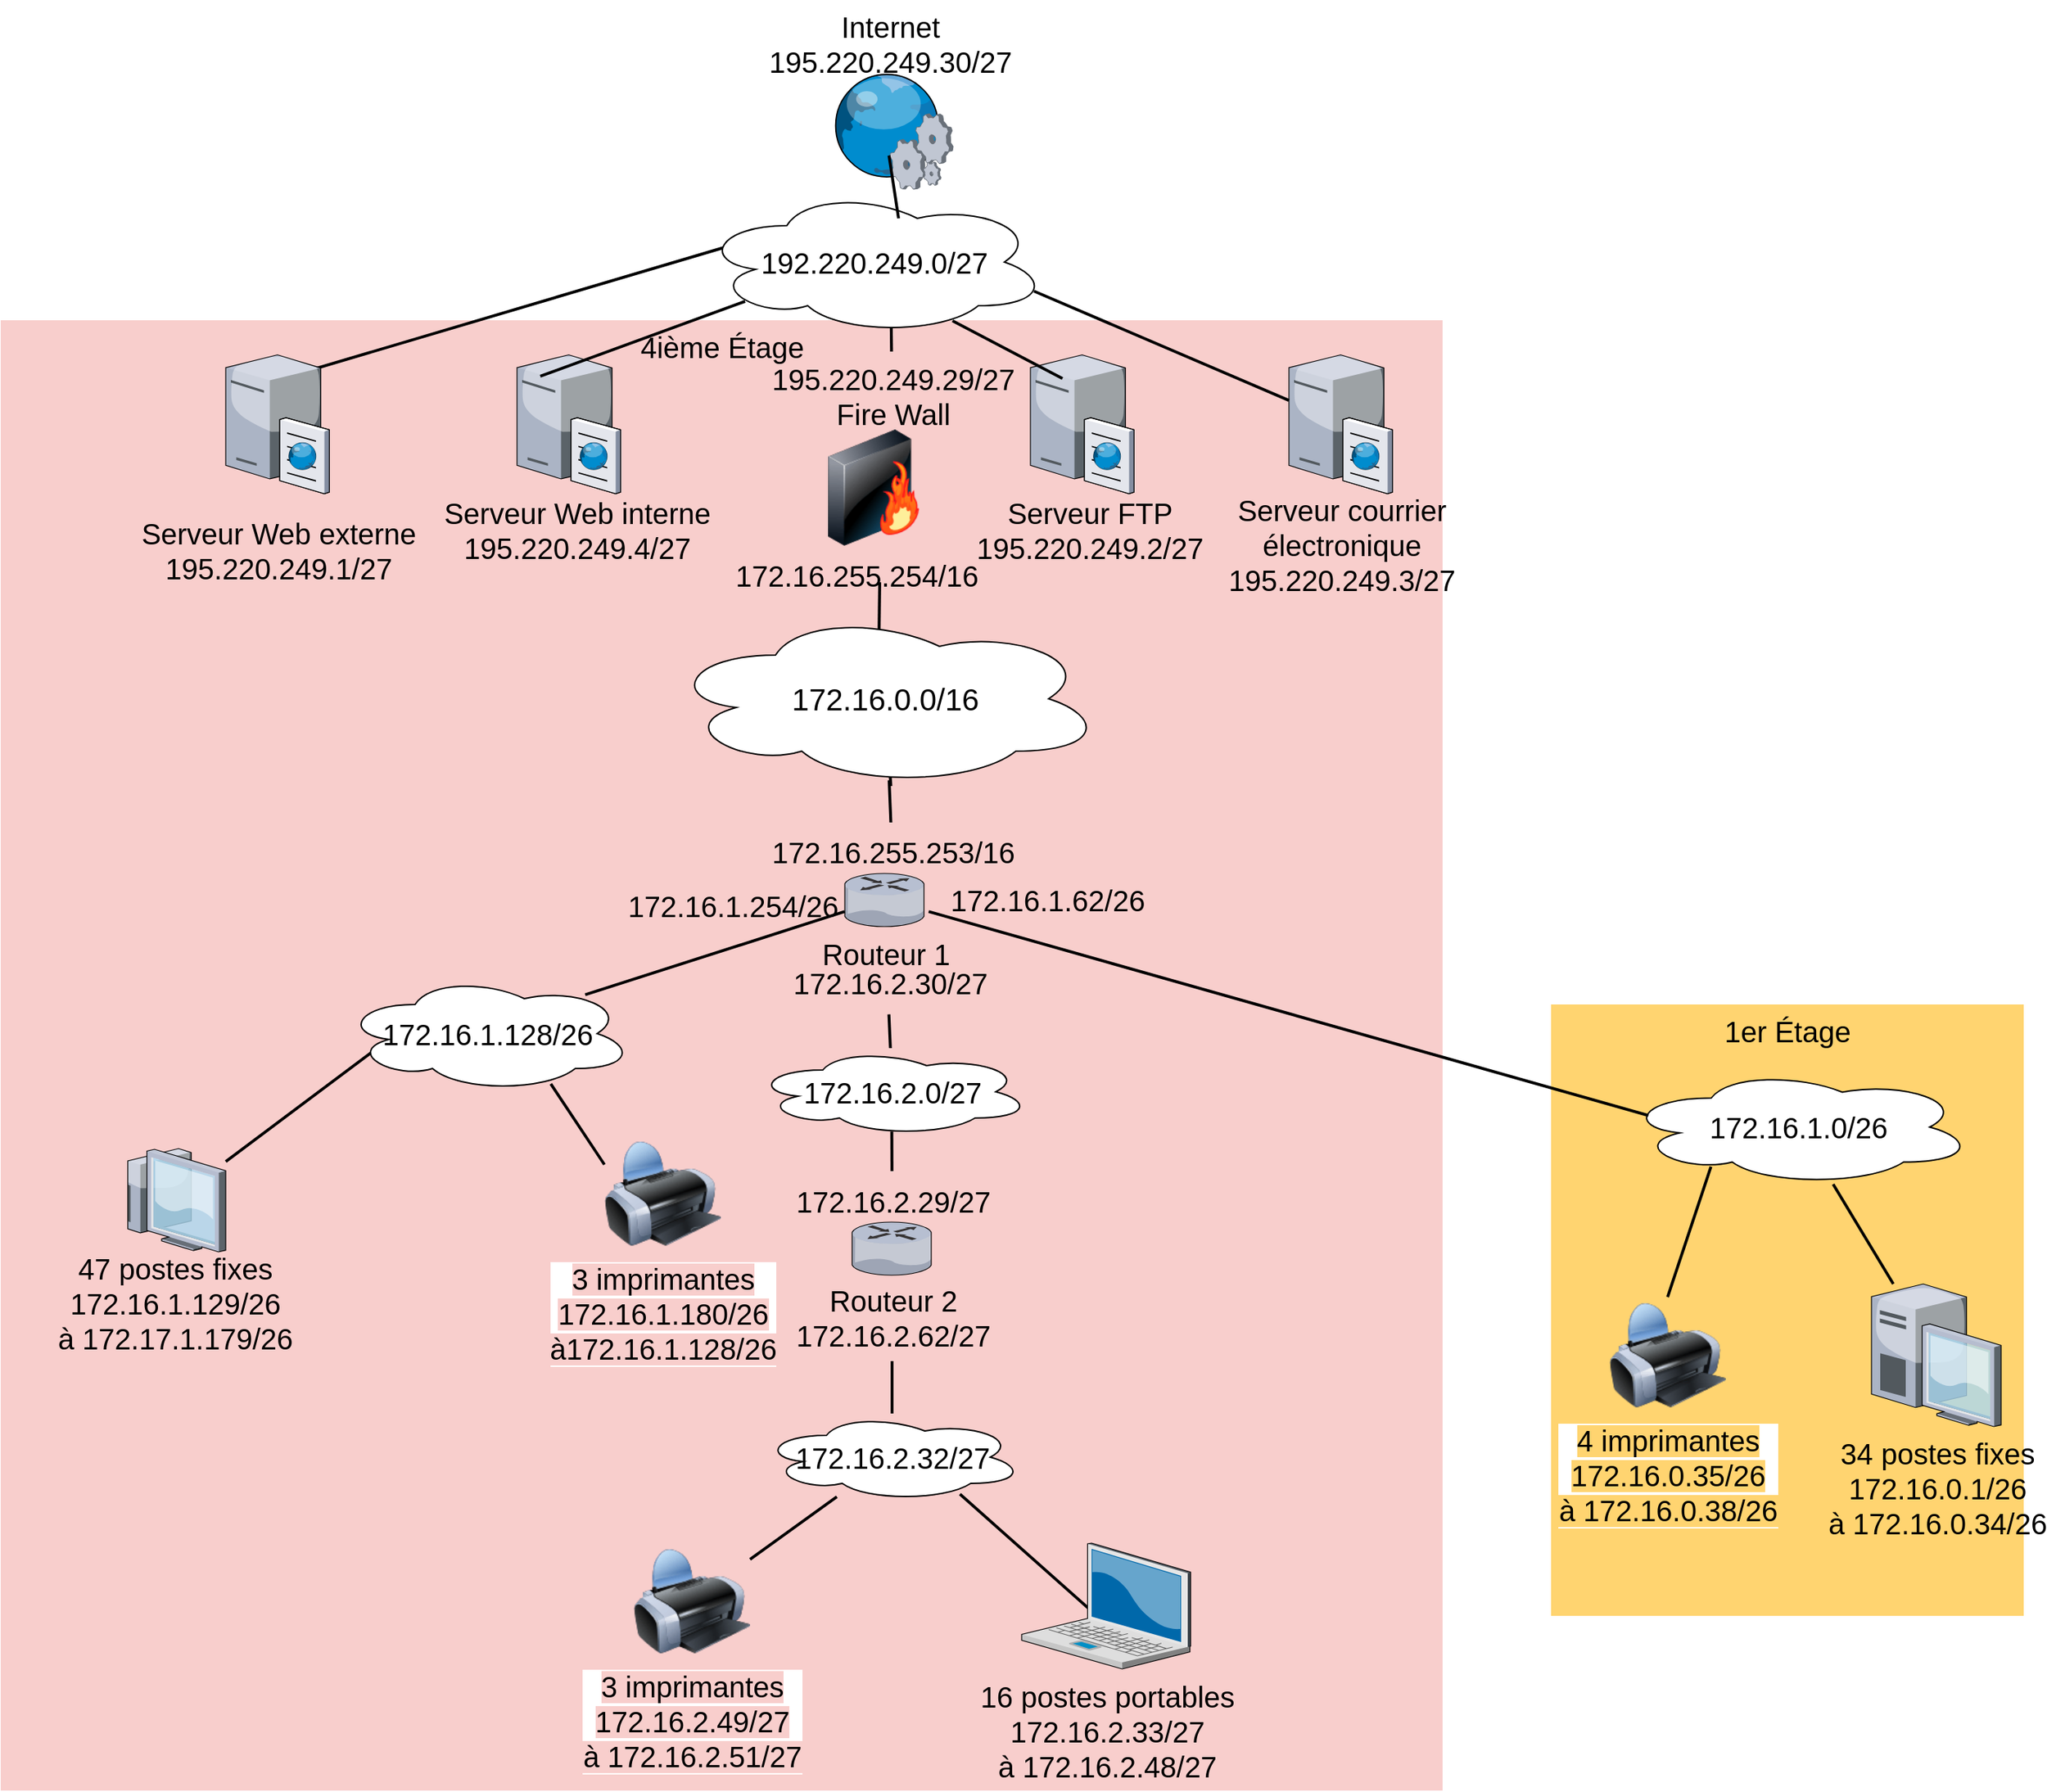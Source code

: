 <mxfile version="21.2.1" type="github">
  <diagram name="Page-1" id="e3a06f82-3646-2815-327d-82caf3d4e204">
    <mxGraphModel dx="860" dy="442" grid="1" gridSize="10" guides="1" tooltips="1" connect="1" arrows="1" fold="1" page="1" pageScale="1.5" pageWidth="1169" pageHeight="826" background="none" math="0" shadow="0">
      <root>
        <mxCell id="0" style=";html=1;" />
        <mxCell id="1" style=";html=1;" parent="0" />
        <mxCell id="qHxnZsuGqMzURwHlTCag-1" value="&lt;font style=&quot;font-size: 20px;&quot;&gt;4ième Étage &lt;/font&gt;" style="whiteSpace=wrap;html=1;fillColor=#f8cecc;fontSize=14;strokeColor=none;verticalAlign=top;" vertex="1" parent="1">
          <mxGeometry x="145.5" y="230" width="990" height="1010" as="geometry" />
        </mxCell>
        <mxCell id="qHxnZsuGqMzURwHlTCag-2" value="&lt;div style=&quot;font-size: 20px;&quot;&gt;&lt;font style=&quot;font-size: 20px;&quot;&gt;1er Étage &lt;br&gt;&lt;/font&gt;&lt;/div&gt;" style="whiteSpace=wrap;html=1;fillColor=#FFD470;gradientColor=none;fontSize=14;strokeColor=none;verticalAlign=top;" vertex="1" parent="1">
          <mxGeometry x="1210" y="700" width="324.5" height="420" as="geometry" />
        </mxCell>
        <mxCell id="qHxnZsuGqMzURwHlTCag-3" value="&lt;div style=&quot;font-size: 20px;&quot;&gt;&lt;font style=&quot;font-size: 20px;&quot;&gt;34 postes fixes&lt;/font&gt;&lt;/div&gt;&lt;div style=&quot;font-size: 20px;&quot;&gt;&lt;font style=&quot;font-size: 20px;&quot;&gt;172.16.0.1/26&lt;/font&gt;&lt;/div&gt;&lt;div style=&quot;font-size: 20px;&quot;&gt;&lt;font style=&quot;font-size: 20px;&quot;&gt;à 172.16.0.34/26&lt;br&gt;&lt;/font&gt;&lt;/div&gt;" style="verticalLabelPosition=bottom;aspect=fixed;html=1;verticalAlign=top;strokeColor=none;shape=mxgraph.citrix.desktop;fillColor=#66B2FF;gradientColor=#0066CC;fontSize=14;" vertex="1" parent="1">
          <mxGeometry x="1430" y="892" width="89" height="98" as="geometry" />
        </mxCell>
        <mxCell id="qHxnZsuGqMzURwHlTCag-4" value="&lt;font style=&quot;font-size: 20px;&quot;&gt;Routeur 1&lt;br&gt;&lt;/font&gt;" style="verticalLabelPosition=bottom;aspect=fixed;html=1;verticalAlign=top;strokeColor=none;shape=mxgraph.citrix.router;fillColor=#66B2FF;gradientColor=#0066CC;fontSize=14;" vertex="1" parent="1">
          <mxGeometry x="725" y="610" width="55" height="36.5" as="geometry" />
        </mxCell>
        <mxCell id="qHxnZsuGqMzURwHlTCag-5" value="" style="verticalLabelPosition=top;aspect=fixed;html=1;verticalAlign=bottom;strokeColor=none;shape=mxgraph.citrix.cache_server;fillColor=#66B2FF;gradientColor=#0066CC;fontSize=14;labelPosition=center;align=center;" vertex="1" parent="1">
          <mxGeometry x="500" y="251.5" width="71" height="97.5" as="geometry" />
        </mxCell>
        <mxCell id="qHxnZsuGqMzURwHlTCag-6" style="edgeStyle=none;rounded=0;html=1;startSize=10;endSize=10;jettySize=auto;orthogonalLoop=1;fontSize=14;endArrow=none;endFill=0;strokeWidth=2;exitX=0.16;exitY=0.55;exitDx=0;exitDy=0;exitPerimeter=0;" edge="1" parent="1" source="qHxnZsuGqMzURwHlTCag-40" target="qHxnZsuGqMzURwHlTCag-9">
          <mxGeometry relative="1" as="geometry">
            <mxPoint x="760" y="940" as="sourcePoint" />
          </mxGeometry>
        </mxCell>
        <mxCell id="qHxnZsuGqMzURwHlTCag-7" style="edgeStyle=none;rounded=0;html=1;startSize=10;endSize=10;jettySize=auto;orthogonalLoop=1;fontSize=14;endArrow=none;endFill=0;strokeWidth=2;entryX=0.482;entryY=0.621;entryDx=0;entryDy=0;entryPerimeter=0;exitX=0.759;exitY=0.922;exitDx=0;exitDy=0;exitPerimeter=0;" edge="1" parent="1" source="qHxnZsuGqMzURwHlTCag-56" target="qHxnZsuGqMzURwHlTCag-18">
          <mxGeometry relative="1" as="geometry">
            <mxPoint x="1359" y="433.9" as="targetPoint" />
            <mxPoint x="880" y="1150" as="sourcePoint" />
          </mxGeometry>
        </mxCell>
        <mxCell id="qHxnZsuGqMzURwHlTCag-8" style="edgeStyle=none;rounded=0;html=1;startSize=10;endSize=10;jettySize=auto;orthogonalLoop=1;fontSize=14;endArrow=none;endFill=0;strokeWidth=2;entryX=0.451;entryY=0.21;entryDx=0;entryDy=0;entryPerimeter=0;exitX=0.07;exitY=0.4;exitDx=0;exitDy=0;exitPerimeter=0;" edge="1" parent="1" source="qHxnZsuGqMzURwHlTCag-24" target="qHxnZsuGqMzURwHlTCag-12">
          <mxGeometry relative="1" as="geometry">
            <mxPoint x="1437" y="532.83" as="targetPoint" />
            <mxPoint x="640" y="250" as="sourcePoint" />
          </mxGeometry>
        </mxCell>
        <mxCell id="qHxnZsuGqMzURwHlTCag-9" value="" style="verticalLabelPosition=top;aspect=fixed;html=1;verticalAlign=bottom;strokeColor=none;shape=mxgraph.citrix.thin_client;fillColor=#66B2FF;gradientColor=#0066CC;fontSize=14;labelPosition=center;align=center;" vertex="1" parent="1">
          <mxGeometry x="229" y="799" width="71" height="71" as="geometry" />
        </mxCell>
        <mxCell id="qHxnZsuGqMzURwHlTCag-10" style="edgeStyle=none;rounded=0;html=1;startSize=10;endSize=10;jettySize=auto;orthogonalLoop=1;fontSize=14;endArrow=none;endFill=0;strokeWidth=2;exitX=0.55;exitY=0.95;exitDx=0;exitDy=0;exitPerimeter=0;" edge="1" parent="1" source="qHxnZsuGqMzURwHlTCag-24" target="qHxnZsuGqMzURwHlTCag-33">
          <mxGeometry relative="1" as="geometry">
            <mxPoint x="758" y="310" as="sourcePoint" />
            <mxPoint x="752" y="330" as="targetPoint" />
          </mxGeometry>
        </mxCell>
        <mxCell id="qHxnZsuGqMzURwHlTCag-11" value="" style="verticalLabelPosition=bottom;aspect=fixed;html=1;verticalAlign=top;strokeColor=none;shape=mxgraph.citrix.web_service;fillColor=#66B2FF;gradientColor=#0066CC;fontSize=14;rotation=0;" vertex="1" parent="1">
          <mxGeometry x="715.5" y="60" width="84" height="80" as="geometry" />
        </mxCell>
        <mxCell id="qHxnZsuGqMzURwHlTCag-12" value="" style="verticalLabelPosition=top;aspect=fixed;html=1;verticalAlign=bottom;strokeColor=none;shape=mxgraph.citrix.cache_server;fillColor=#66B2FF;gradientColor=#0066CC;fontSize=14;labelPosition=center;align=center;" vertex="1" parent="1">
          <mxGeometry x="300" y="251.5" width="71" height="97.5" as="geometry" />
        </mxCell>
        <mxCell id="qHxnZsuGqMzURwHlTCag-13" value="" style="verticalLabelPosition=top;aspect=fixed;html=1;verticalAlign=bottom;strokeColor=none;shape=mxgraph.citrix.cache_server;fillColor=#66B2FF;gradientColor=#0066CC;fontSize=14;labelPosition=center;align=center;" vertex="1" parent="1">
          <mxGeometry x="852.5" y="251.5" width="71" height="97.5" as="geometry" />
        </mxCell>
        <mxCell id="qHxnZsuGqMzURwHlTCag-14" value="" style="verticalLabelPosition=top;aspect=fixed;html=1;verticalAlign=bottom;strokeColor=none;shape=mxgraph.citrix.cache_server;fillColor=#66B2FF;gradientColor=#0066CC;fontSize=14;labelPosition=center;align=center;" vertex="1" parent="1">
          <mxGeometry x="1030" y="251.5" width="71" height="97.5" as="geometry" />
        </mxCell>
        <mxCell id="qHxnZsuGqMzURwHlTCag-15" style="edgeStyle=none;rounded=0;html=1;startSize=10;endSize=10;jettySize=auto;orthogonalLoop=1;fontSize=14;endArrow=none;endFill=0;strokeWidth=2;entryX=0.225;entryY=0.174;entryDx=0;entryDy=0;entryPerimeter=0;exitX=0.13;exitY=0.77;exitDx=0;exitDy=0;exitPerimeter=0;" edge="1" parent="1" source="qHxnZsuGqMzURwHlTCag-24" target="qHxnZsuGqMzURwHlTCag-5">
          <mxGeometry relative="1" as="geometry">
            <mxPoint x="680" y="290" as="sourcePoint" />
            <mxPoint x="1217" y="711" as="targetPoint" />
          </mxGeometry>
        </mxCell>
        <mxCell id="qHxnZsuGqMzURwHlTCag-16" style="edgeStyle=none;rounded=0;html=1;startSize=10;endSize=10;jettySize=auto;orthogonalLoop=1;fontSize=14;endArrow=none;endFill=0;strokeWidth=2;entryX=0.31;entryY=0.19;entryDx=0;entryDy=0;entryPerimeter=0;exitX=0.726;exitY=0.904;exitDx=0;exitDy=0;exitPerimeter=0;" edge="1" parent="1" source="qHxnZsuGqMzURwHlTCag-24" target="qHxnZsuGqMzURwHlTCag-13">
          <mxGeometry relative="1" as="geometry">
            <mxPoint x="800" y="310" as="sourcePoint" />
            <mxPoint x="1227" y="721" as="targetPoint" />
          </mxGeometry>
        </mxCell>
        <mxCell id="qHxnZsuGqMzURwHlTCag-17" style="edgeStyle=none;rounded=0;html=1;startSize=10;endSize=10;jettySize=auto;orthogonalLoop=1;fontSize=14;endArrow=none;endFill=0;strokeWidth=2;exitX=0.96;exitY=0.7;exitDx=0;exitDy=0;exitPerimeter=0;" edge="1" parent="1" source="qHxnZsuGqMzURwHlTCag-24" target="qHxnZsuGqMzURwHlTCag-14">
          <mxGeometry relative="1" as="geometry">
            <mxPoint x="850" y="250" as="sourcePoint" />
            <mxPoint x="1237" y="731" as="targetPoint" />
          </mxGeometry>
        </mxCell>
        <mxCell id="qHxnZsuGqMzURwHlTCag-18" value="&lt;div style=&quot;font-size: 20px;&quot;&gt;&lt;font style=&quot;font-size: 20px;&quot;&gt;16 postes portables&lt;/font&gt;&lt;/div&gt;&lt;div style=&quot;font-size: 20px;&quot;&gt;&lt;font style=&quot;font-size: 20px;&quot;&gt;172.16.2.33/27&lt;/font&gt;&lt;/div&gt;&lt;div style=&quot;font-size: 20px;&quot;&gt;&lt;font style=&quot;font-size: 20px;&quot;&gt;à 172.16.2.48/27&lt;br&gt;&lt;/font&gt;&lt;/div&gt;" style="verticalLabelPosition=bottom;aspect=fixed;html=1;verticalAlign=top;strokeColor=none;shape=mxgraph.citrix.laptop_2;fillColor=#66B2FF;gradientColor=#0066CC;fontSize=14;" vertex="1" parent="1">
          <mxGeometry x="846.5" y="1070" width="116" height="86.5" as="geometry" />
        </mxCell>
        <mxCell id="qHxnZsuGqMzURwHlTCag-19" value="&lt;div style=&quot;font-size: 20px;&quot;&gt;&lt;font style=&quot;background-color: rgb(255, 212, 112); font-size: 20px;&quot;&gt;4 imprimantes&lt;/font&gt;&lt;/div&gt;&lt;div style=&quot;font-size: 20px;&quot;&gt;&lt;font style=&quot;background-color: rgb(255, 212, 112); font-size: 20px;&quot;&gt;172.16.0.35/26&lt;/font&gt;&lt;/div&gt;&lt;div style=&quot;font-size: 20px;&quot;&gt;&lt;font style=&quot;background-color: rgb(255, 212, 112); font-size: 20px;&quot;&gt;à 172.16.0.38/26&lt;font style=&quot;font-size: 20px;&quot;&gt;&lt;br&gt;&lt;/font&gt;&lt;/font&gt;&lt;/div&gt;" style="image;html=1;image=img/lib/clip_art/computers/Printer_128x128.png" vertex="1" parent="1">
          <mxGeometry x="1250" y="901" width="80" height="80" as="geometry" />
        </mxCell>
        <mxCell id="qHxnZsuGqMzURwHlTCag-20" value="&lt;div style=&quot;font-size: 20px;&quot;&gt;&lt;font style=&quot;background-color: rgb(248, 206, 204); font-size: 20px;&quot;&gt;3 imprimantes&lt;/font&gt;&lt;/div&gt;&lt;div style=&quot;font-size: 20px;&quot;&gt;&lt;font style=&quot;background-color: rgb(248, 206, 204); font-size: 20px;&quot;&gt;172.16.2.49/27&lt;/font&gt;&lt;/div&gt;&lt;div style=&quot;font-size: 20px;&quot;&gt;&lt;font style=&quot;background-color: rgb(248, 206, 204); font-size: 20px;&quot;&gt;à 172.16.2.51/27&lt;font style=&quot;font-size: 20px;&quot;&gt;&lt;br&gt;&lt;/font&gt;&lt;/font&gt;&lt;/div&gt;" style="image;html=1;image=img/lib/clip_art/computers/Printer_128x128.png" vertex="1" parent="1">
          <mxGeometry x="580" y="1070" width="80" height="80" as="geometry" />
        </mxCell>
        <mxCell id="qHxnZsuGqMzURwHlTCag-21" style="edgeStyle=none;rounded=0;html=1;startSize=10;endSize=10;jettySize=auto;orthogonalLoop=1;fontSize=14;endArrow=none;endFill=0;strokeWidth=2;" edge="1" parent="1" source="qHxnZsuGqMzURwHlTCag-56" target="qHxnZsuGqMzURwHlTCag-20">
          <mxGeometry relative="1" as="geometry">
            <mxPoint x="1330" y="720" as="sourcePoint" />
            <mxPoint x="1369" y="443.9" as="targetPoint" />
          </mxGeometry>
        </mxCell>
        <mxCell id="qHxnZsuGqMzURwHlTCag-22" style="edgeStyle=none;rounded=0;html=1;startSize=10;endSize=10;jettySize=auto;orthogonalLoop=1;fontSize=14;endArrow=none;endFill=0;strokeWidth=2;entryX=0.51;entryY=0.967;entryDx=0;entryDy=0;entryPerimeter=0;" edge="1" parent="1" source="qHxnZsuGqMzURwHlTCag-55" target="qHxnZsuGqMzURwHlTCag-54">
          <mxGeometry relative="1" as="geometry">
            <mxPoint x="759" y="680" as="sourcePoint" />
            <mxPoint x="520" y="710" as="targetPoint" />
          </mxGeometry>
        </mxCell>
        <mxCell id="qHxnZsuGqMzURwHlTCag-23" style="edgeStyle=none;rounded=0;html=1;startSize=10;endSize=10;jettySize=auto;orthogonalLoop=1;fontSize=14;endArrow=none;endFill=0;strokeWidth=2;" edge="1" parent="1" source="qHxnZsuGqMzURwHlTCag-3" target="qHxnZsuGqMzURwHlTCag-35">
          <mxGeometry relative="1" as="geometry">
            <mxPoint x="310" y="484.5" as="sourcePoint" />
            <mxPoint x="630" y="730" as="targetPoint" />
          </mxGeometry>
        </mxCell>
        <mxCell id="qHxnZsuGqMzURwHlTCag-24" value="&lt;font style=&quot;font-size: 20px;&quot;&gt;192.220.249.0/27&lt;/font&gt;" style="ellipse;shape=cloud;whiteSpace=wrap;html=1;" vertex="1" parent="1">
          <mxGeometry x="625.5" y="140" width="239" height="100" as="geometry" />
        </mxCell>
        <mxCell id="qHxnZsuGqMzURwHlTCag-25" style="edgeStyle=none;rounded=0;html=1;startSize=10;endSize=10;jettySize=auto;orthogonalLoop=1;fontSize=14;endArrow=none;endFill=0;strokeWidth=2;exitX=0.475;exitY=0.71;exitDx=0;exitDy=0;exitPerimeter=0;entryX=0.571;entryY=0.2;entryDx=0;entryDy=0;entryPerimeter=0;" edge="1" parent="1" source="qHxnZsuGqMzURwHlTCag-11" target="qHxnZsuGqMzURwHlTCag-24">
          <mxGeometry relative="1" as="geometry">
            <mxPoint x="751" y="80" as="sourcePoint" />
            <mxPoint x="931" y="203" as="targetPoint" />
          </mxGeometry>
        </mxCell>
        <mxCell id="qHxnZsuGqMzURwHlTCag-26" value="" style="image;html=1;image=img/lib/clip_art/networking/Firewall-page1_128x128.png" vertex="1" parent="1">
          <mxGeometry x="705" y="305" width="80" height="80" as="geometry" />
        </mxCell>
        <mxCell id="qHxnZsuGqMzURwHlTCag-27" style="edgeStyle=none;rounded=0;html=1;startSize=10;endSize=10;jettySize=auto;orthogonalLoop=1;fontSize=14;endArrow=none;endFill=0;strokeWidth=2;" edge="1" parent="1" source="qHxnZsuGqMzURwHlTCag-54">
          <mxGeometry relative="1" as="geometry">
            <mxPoint x="756" y="410" as="sourcePoint" />
            <mxPoint x="756" y="540" as="targetPoint" />
          </mxGeometry>
        </mxCell>
        <mxCell id="qHxnZsuGqMzURwHlTCag-28" value="&lt;div style=&quot;font-size: 20px;&quot;&gt;&lt;font style=&quot;font-size: 20px;&quot;&gt;Internet&lt;/font&gt;&lt;/div&gt;&lt;div style=&quot;font-size: 20px;&quot;&gt;&lt;font style=&quot;font-size: 20px;&quot;&gt;195.220.249.30/27&lt;font style=&quot;font-size: 20px;&quot;&gt;&lt;br&gt;&lt;/font&gt;&lt;/font&gt;&lt;/div&gt;" style="text;html=1;align=center;verticalAlign=middle;resizable=0;points=[];autosize=1;strokeColor=none;fillColor=none;" vertex="1" parent="1">
          <mxGeometry x="660.5" y="10" width="190" height="60" as="geometry" />
        </mxCell>
        <mxCell id="qHxnZsuGqMzURwHlTCag-29" value="&lt;div style=&quot;font-size: 20px;&quot;&gt;&lt;font style=&quot;font-size: 20px;&quot;&gt;Serveur Web externe&lt;/font&gt;&lt;/div&gt;&lt;div style=&quot;font-size: 20px;&quot;&gt;&lt;font style=&quot;font-size: 20px;&quot;&gt;195.220.249.1/27&lt;/font&gt;&lt;/div&gt;" style="text;html=1;align=center;verticalAlign=middle;resizable=0;points=[];autosize=1;strokeColor=none;fillColor=none;" vertex="1" parent="1">
          <mxGeometry x="230.5" y="357.75" width="210" height="60" as="geometry" />
        </mxCell>
        <mxCell id="qHxnZsuGqMzURwHlTCag-30" value="&lt;div style=&quot;font-size: 20px;&quot;&gt;&lt;font style=&quot;font-size: 20px;&quot;&gt;Serveur Web interne&lt;/font&gt;&lt;/div&gt;&lt;div style=&quot;font-size: 20px;&quot;&gt;&lt;font style=&quot;font-size: 20px;&quot;&gt;195.220.249.4/27&lt;font style=&quot;font-size: 20px;&quot;&gt;&lt;br&gt;&lt;/font&gt;&lt;/font&gt;&lt;/div&gt;" style="text;html=1;align=center;verticalAlign=middle;resizable=0;points=[];autosize=1;strokeColor=none;fillColor=none;" vertex="1" parent="1">
          <mxGeometry x="436" y="344" width="210" height="60" as="geometry" />
        </mxCell>
        <mxCell id="qHxnZsuGqMzURwHlTCag-31" value="&lt;div style=&quot;font-size: 20px;&quot;&gt;&lt;font style=&quot;font-size: 20px;&quot;&gt;Serveur FTP&lt;/font&gt;&lt;/div&gt;&lt;div style=&quot;font-size: 20px;&quot;&gt;&lt;font style=&quot;font-size: 20px;&quot;&gt;195.220.249.2/27&lt;/font&gt;&lt;/div&gt;" style="text;html=1;align=center;verticalAlign=middle;resizable=0;points=[];autosize=1;strokeColor=none;fillColor=none;" vertex="1" parent="1">
          <mxGeometry x="802.5" y="344" width="180" height="60" as="geometry" />
        </mxCell>
        <mxCell id="qHxnZsuGqMzURwHlTCag-32" value="&lt;div style=&quot;font-size: 20px;&quot;&gt;&lt;font style=&quot;font-size: 20px;&quot;&gt;Serveur courrier &lt;br&gt;&lt;/font&gt;&lt;/div&gt;&lt;div style=&quot;font-size: 20px;&quot;&gt;&lt;font style=&quot;font-size: 20px;&quot;&gt;électronique&lt;/font&gt;&lt;/div&gt;&lt;div style=&quot;font-size: 20px;&quot;&gt;&lt;font style=&quot;font-size: 20px;&quot;&gt;195.220.249.3/27&lt;font style=&quot;font-size: 20px;&quot;&gt;&lt;br&gt;&lt;/font&gt;&lt;/font&gt;&lt;/div&gt;" style="text;html=1;align=center;verticalAlign=middle;resizable=0;points=[];autosize=1;strokeColor=none;fillColor=none;" vertex="1" parent="1">
          <mxGeometry x="975.5" y="339" width="180" height="90" as="geometry" />
        </mxCell>
        <mxCell id="qHxnZsuGqMzURwHlTCag-33" value="&lt;div style=&quot;font-size: 20px;&quot;&gt;&lt;font style=&quot;font-size: 20px;&quot;&gt;195.220.249.29/27&lt;/font&gt;&lt;/div&gt;&lt;div style=&quot;font-size: 20px;&quot;&gt;&lt;font style=&quot;font-size: 20px;&quot;&gt;Fire Wall&lt;font style=&quot;font-size: 20px;&quot;&gt;&lt;br&gt;&lt;/font&gt;&lt;/font&gt;&lt;/div&gt;" style="text;html=1;align=center;verticalAlign=middle;resizable=0;points=[];autosize=1;strokeColor=none;fillColor=none;" vertex="1" parent="1">
          <mxGeometry x="662.5" y="251.5" width="190" height="60" as="geometry" />
        </mxCell>
        <mxCell id="qHxnZsuGqMzURwHlTCag-34" value="&lt;font style=&quot;font-size: 20px;&quot;&gt;172.16.255.254/16&lt;/font&gt;" style="text;html=1;align=center;verticalAlign=middle;resizable=0;points=[];autosize=1;strokeColor=none;fillColor=none;" vertex="1" parent="1">
          <mxGeometry x="637.5" y="385" width="190" height="40" as="geometry" />
        </mxCell>
        <mxCell id="qHxnZsuGqMzURwHlTCag-35" value="&lt;font style=&quot;font-size: 20px;&quot;&gt;172.16.1.0/26&lt;/font&gt;" style="ellipse;shape=cloud;whiteSpace=wrap;html=1;" vertex="1" parent="1">
          <mxGeometry x="1260" y="744.25" width="240" height="80" as="geometry" />
        </mxCell>
        <mxCell id="qHxnZsuGqMzURwHlTCag-36" value="&lt;font style=&quot;font-size: 20px;&quot;&gt;172.16.1.62/26&lt;/font&gt;" style="text;html=1;align=center;verticalAlign=middle;resizable=0;points=[];autosize=1;strokeColor=none;fillColor=none;" vertex="1" parent="1">
          <mxGeometry x="783.5" y="608.25" width="160" height="40" as="geometry" />
        </mxCell>
        <mxCell id="qHxnZsuGqMzURwHlTCag-37" style="edgeStyle=none;rounded=0;html=1;startSize=10;endSize=10;jettySize=auto;orthogonalLoop=1;fontSize=14;endArrow=none;endFill=0;strokeWidth=2;entryX=0.07;entryY=0.4;entryDx=0;entryDy=0;entryPerimeter=0;exitX=1.048;exitY=0.717;exitDx=0;exitDy=0;exitPerimeter=0;" edge="1" parent="1" source="qHxnZsuGqMzURwHlTCag-4" target="qHxnZsuGqMzURwHlTCag-35">
          <mxGeometry relative="1" as="geometry">
            <mxPoint x="795.5" y="955" as="sourcePoint" />
            <mxPoint x="1006.5" y="774" as="targetPoint" />
          </mxGeometry>
        </mxCell>
        <mxCell id="qHxnZsuGqMzURwHlTCag-38" style="edgeStyle=none;rounded=0;html=1;startSize=10;endSize=10;jettySize=auto;orthogonalLoop=1;fontSize=14;endArrow=none;endFill=0;strokeWidth=2;entryX=0.249;entryY=0.84;entryDx=0;entryDy=0;entryPerimeter=0;exitX=0.5;exitY=0;exitDx=0;exitDy=0;" edge="1" parent="1" source="qHxnZsuGqMzURwHlTCag-19" target="qHxnZsuGqMzURwHlTCag-35">
          <mxGeometry relative="1" as="geometry">
            <mxPoint x="807.5" y="991" as="sourcePoint" />
            <mxPoint x="1018.5" y="810" as="targetPoint" />
          </mxGeometry>
        </mxCell>
        <mxCell id="qHxnZsuGqMzURwHlTCag-39" value="&lt;font style=&quot;font-size: 20px;&quot;&gt;172.16.2.0/27&lt;/font&gt;" style="ellipse;shape=cloud;whiteSpace=wrap;html=1;" vertex="1" parent="1">
          <mxGeometry x="662.5" y="730" width="190" height="60" as="geometry" />
        </mxCell>
        <mxCell id="qHxnZsuGqMzURwHlTCag-40" value="&lt;font style=&quot;font-size: 20px;&quot;&gt;172.16.1.128/26&lt;/font&gt;" style="ellipse;shape=cloud;whiteSpace=wrap;html=1;" vertex="1" parent="1">
          <mxGeometry x="380" y="680" width="200" height="80" as="geometry" />
        </mxCell>
        <mxCell id="qHxnZsuGqMzURwHlTCag-41" style="edgeStyle=none;rounded=0;html=1;startSize=10;endSize=10;jettySize=auto;orthogonalLoop=1;fontSize=14;endArrow=none;endFill=0;strokeWidth=2;entryX=-0.001;entryY=0.717;entryDx=0;entryDy=0;entryPerimeter=0;exitX=0.834;exitY=0.167;exitDx=0;exitDy=0;exitPerimeter=0;" edge="1" parent="1" source="qHxnZsuGqMzURwHlTCag-40" target="qHxnZsuGqMzURwHlTCag-4">
          <mxGeometry relative="1" as="geometry">
            <mxPoint x="500" y="730" as="sourcePoint" />
            <mxPoint x="751" y="762" as="targetPoint" />
          </mxGeometry>
        </mxCell>
        <mxCell id="qHxnZsuGqMzURwHlTCag-42" value="&lt;font style=&quot;font-size: 20px;&quot;&gt;172.16.1.254/26&lt;/font&gt;" style="text;html=1;align=center;verticalAlign=middle;resizable=0;points=[];autosize=1;strokeColor=none;fillColor=none;" vertex="1" parent="1">
          <mxGeometry x="562.5" y="611.5" width="170" height="40" as="geometry" />
        </mxCell>
        <mxCell id="qHxnZsuGqMzURwHlTCag-43" value="&lt;font style=&quot;font-size: 20px;&quot;&gt;172.16.2.30/27&lt;/font&gt;" style="text;html=1;align=center;verticalAlign=middle;resizable=0;points=[];autosize=1;strokeColor=none;fillColor=none;" vertex="1" parent="1">
          <mxGeometry x="675.5" y="665" width="160" height="40" as="geometry" />
        </mxCell>
        <mxCell id="qHxnZsuGqMzURwHlTCag-44" style="edgeStyle=none;rounded=0;html=1;startSize=10;endSize=10;jettySize=auto;orthogonalLoop=1;fontSize=14;endArrow=none;endFill=0;strokeWidth=2;entryX=0.499;entryY=1.045;entryDx=0;entryDy=0;entryPerimeter=0;" edge="1" parent="1" source="qHxnZsuGqMzURwHlTCag-39" target="qHxnZsuGqMzURwHlTCag-43">
          <mxGeometry relative="1" as="geometry">
            <mxPoint x="757" y="820" as="sourcePoint" />
            <mxPoint x="750" y="770" as="targetPoint" />
          </mxGeometry>
        </mxCell>
        <mxCell id="qHxnZsuGqMzURwHlTCag-45" value="&lt;div style=&quot;font-size: 20px;&quot;&gt;&lt;font style=&quot;background-color: rgb(248, 206, 204); font-size: 20px;&quot;&gt;3 imprimantes&lt;/font&gt;&lt;/div&gt;&lt;div style=&quot;font-size: 20px;&quot;&gt;&lt;font style=&quot;background-color: rgb(248, 206, 204); font-size: 20px;&quot;&gt;172.16.1.180/26&lt;/font&gt;&lt;/div&gt;&lt;div style=&quot;font-size: 20px;&quot;&gt;&lt;font style=&quot;background-color: rgb(248, 206, 204); font-size: 20px;&quot;&gt;à172.16.1.128&lt;font style=&quot;font-size: 20px;&quot;&gt;/26&lt;br&gt;&lt;/font&gt;&lt;/font&gt;&lt;/div&gt;" style="image;html=1;image=img/lib/clip_art/computers/Printer_128x128.png" vertex="1" parent="1">
          <mxGeometry x="560" y="790" width="80" height="80" as="geometry" />
        </mxCell>
        <mxCell id="qHxnZsuGqMzURwHlTCag-46" value="&lt;div style=&quot;font-size: 20px;&quot;&gt;&lt;font style=&quot;font-size: 20px;&quot;&gt;47 postes fixes&lt;/font&gt;&lt;/div&gt;&lt;div style=&quot;font-size: 20px;&quot;&gt;&lt;font style=&quot;font-size: 20px;&quot;&gt;172.16.1.129/26&lt;/font&gt;&lt;/div&gt;&lt;div style=&quot;font-size: 20px;&quot;&gt;&lt;font style=&quot;font-size: 20px;&quot;&gt;à 172.17.1.179/26&lt;br&gt;&lt;/font&gt;&lt;/div&gt;" style="text;html=1;align=center;verticalAlign=middle;resizable=0;points=[];autosize=1;strokeColor=none;fillColor=none;" vertex="1" parent="1">
          <mxGeometry x="174.5" y="860" width="180" height="90" as="geometry" />
        </mxCell>
        <mxCell id="qHxnZsuGqMzURwHlTCag-47" style="edgeStyle=none;rounded=0;html=1;startSize=10;endSize=10;jettySize=auto;orthogonalLoop=1;fontSize=14;endArrow=none;endFill=0;strokeWidth=2;exitX=0.716;exitY=0.932;exitDx=0;exitDy=0;exitPerimeter=0;entryX=0;entryY=0.25;entryDx=0;entryDy=0;" edge="1" parent="1" source="qHxnZsuGqMzURwHlTCag-40" target="qHxnZsuGqMzURwHlTCag-45">
          <mxGeometry relative="1" as="geometry">
            <mxPoint x="500" y="830" as="sourcePoint" />
            <mxPoint x="520" y="880" as="targetPoint" />
          </mxGeometry>
        </mxCell>
        <mxCell id="qHxnZsuGqMzURwHlTCag-48" value="" style="verticalLabelPosition=bottom;sketch=0;aspect=fixed;html=1;verticalAlign=top;strokeColor=none;align=center;outlineConnect=0;shape=mxgraph.citrix.router;" vertex="1" parent="1">
          <mxGeometry x="730" y="849.5" width="55" height="36.5" as="geometry" />
        </mxCell>
        <mxCell id="qHxnZsuGqMzURwHlTCag-49" value="&lt;font style=&quot;font-size: 20px;&quot;&gt;172.16.2.29/27&lt;/font&gt;" style="text;html=1;align=center;verticalAlign=middle;resizable=0;points=[];autosize=1;strokeColor=none;fillColor=none;" vertex="1" parent="1">
          <mxGeometry x="677.5" y="814.5" width="160" height="40" as="geometry" />
        </mxCell>
        <mxCell id="qHxnZsuGqMzURwHlTCag-50" style="edgeStyle=none;rounded=0;html=1;startSize=10;endSize=10;jettySize=auto;orthogonalLoop=1;fontSize=14;endArrow=none;endFill=0;strokeWidth=2;exitX=0.499;exitY=0.954;exitDx=0;exitDy=0;exitPerimeter=0;" edge="1" parent="1" source="qHxnZsuGqMzURwHlTCag-39" target="qHxnZsuGqMzURwHlTCag-49">
          <mxGeometry relative="1" as="geometry">
            <mxPoint x="767" y="845" as="sourcePoint" />
            <mxPoint x="765" y="811" as="targetPoint" />
          </mxGeometry>
        </mxCell>
        <mxCell id="qHxnZsuGqMzURwHlTCag-51" value="&lt;div style=&quot;font-size: 20px;&quot;&gt;&lt;font style=&quot;font-size: 20px;&quot;&gt;Routeur 2&lt;/font&gt;&lt;/div&gt;&lt;div style=&quot;font-size: 20px;&quot;&gt;&lt;font style=&quot;font-size: 20px;&quot;&gt;172.16.2.62/27&lt;/font&gt;&lt;/div&gt;" style="text;html=1;align=center;verticalAlign=middle;resizable=0;points=[];autosize=1;strokeColor=none;fillColor=none;" vertex="1" parent="1">
          <mxGeometry x="677.5" y="885" width="160" height="60" as="geometry" />
        </mxCell>
        <mxCell id="qHxnZsuGqMzURwHlTCag-52" style="edgeStyle=none;rounded=0;html=1;startSize=10;endSize=10;jettySize=auto;orthogonalLoop=1;fontSize=14;endArrow=none;endFill=0;strokeWidth=2;" edge="1" parent="1" source="qHxnZsuGqMzURwHlTCag-56" target="qHxnZsuGqMzURwHlTCag-51">
          <mxGeometry relative="1" as="geometry">
            <mxPoint x="752" y="1124" as="sourcePoint" />
            <mxPoint x="752" y="1030" as="targetPoint" />
          </mxGeometry>
        </mxCell>
        <mxCell id="qHxnZsuGqMzURwHlTCag-53" value="" style="edgeStyle=none;rounded=0;html=1;startSize=10;endSize=10;jettySize=auto;orthogonalLoop=1;fontSize=14;endArrow=none;endFill=0;strokeWidth=2;entryX=0.487;entryY=0.107;entryDx=0;entryDy=0;entryPerimeter=0;" edge="1" parent="1" target="qHxnZsuGqMzURwHlTCag-54">
          <mxGeometry relative="1" as="geometry">
            <mxPoint x="749" y="410" as="sourcePoint" />
            <mxPoint x="756" y="540" as="targetPoint" />
          </mxGeometry>
        </mxCell>
        <mxCell id="qHxnZsuGqMzURwHlTCag-54" value="&lt;font style=&quot;font-size: 21px;&quot;&gt;172.16.0.0/16&lt;/font&gt;" style="ellipse;shape=cloud;whiteSpace=wrap;html=1;" vertex="1" parent="1">
          <mxGeometry x="602.5" y="430" width="300" height="120" as="geometry" />
        </mxCell>
        <mxCell id="qHxnZsuGqMzURwHlTCag-55" value="&lt;font style=&quot;font-size: 20px;&quot;&gt;172.16.255.253/16&lt;/font&gt;" style="text;html=1;align=center;verticalAlign=middle;resizable=0;points=[];autosize=1;strokeColor=none;fillColor=none;" vertex="1" parent="1">
          <mxGeometry x="662.5" y="575" width="190" height="40" as="geometry" />
        </mxCell>
        <mxCell id="qHxnZsuGqMzURwHlTCag-56" value="&lt;font style=&quot;font-size: 20px;&quot;&gt;172.16.2.32/27&lt;/font&gt;" style="ellipse;shape=cloud;whiteSpace=wrap;html=1;" vertex="1" parent="1">
          <mxGeometry x="667.5" y="981" width="180" height="60" as="geometry" />
        </mxCell>
      </root>
    </mxGraphModel>
  </diagram>
</mxfile>
